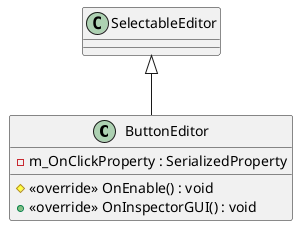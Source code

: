 @startuml
class ButtonEditor {
    - m_OnClickProperty : SerializedProperty
    # <<override>> OnEnable() : void
    + <<override>> OnInspectorGUI() : void
}
SelectableEditor <|-- ButtonEditor
@enduml
